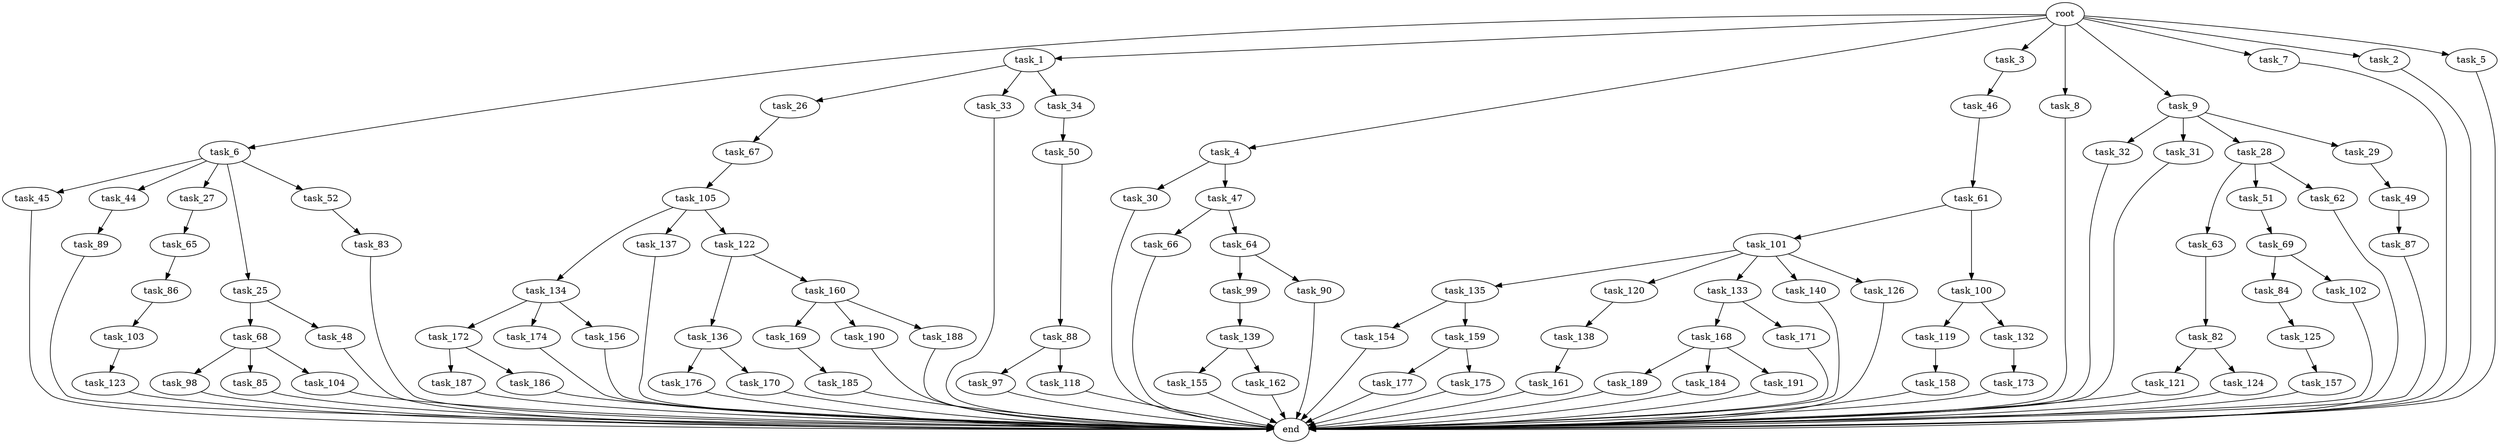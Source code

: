 digraph G {
  task_134 [size="309237645.312000"];
  task_6 [size="1.024000"];
  task_154 [size="77309411.328000"];
  task_169 [size="137438953.472000"];
  task_136 [size="549755813.888000"];
  task_45 [size="420906795.008000"];
  task_187 [size="137438953.472000"];
  task_123 [size="137438953.472000"];
  task_44 [size="420906795.008000"];
  task_66 [size="309237645.312000"];
  task_1 [size="1.024000"];
  task_82 [size="214748364.800000"];
  task_159 [size="77309411.328000"];
  task_68 [size="549755813.888000"];
  task_119 [size="34359738.368000"];
  task_190 [size="137438953.472000"];
  task_65 [size="858993459.200000"];
  task_83 [size="77309411.328000"];
  root [size="0.000000"];
  task_63 [size="34359738.368000"];
  task_176 [size="420906795.008000"];
  task_4 [size="1.024000"];
  task_3 [size="1.024000"];
  task_86 [size="549755813.888000"];
  task_135 [size="695784701.952000"];
  task_189 [size="34359738.368000"];
  task_84 [size="214748364.800000"];
  task_101 [size="858993459.200000"];
  task_8 [size="1.024000"];
  task_120 [size="695784701.952000"];
  task_9 [size="1.024000"];
  task_184 [size="34359738.368000"];
  task_27 [size="420906795.008000"];
  task_177 [size="858993459.200000"];
  task_133 [size="695784701.952000"];
  task_98 [size="137438953.472000"];
  task_7 [size="1.024000"];
  task_97 [size="549755813.888000"];
  task_49 [size="420906795.008000"];
  task_161 [size="214748364.800000"];
  task_32 [size="34359738.368000"];
  task_172 [size="77309411.328000"];
  task_168 [size="77309411.328000"];
  task_88 [size="137438953.472000"];
  task_100 [size="858993459.200000"];
  task_188 [size="137438953.472000"];
  task_99 [size="549755813.888000"];
  task_25 [size="420906795.008000"];
  task_132 [size="34359738.368000"];
  task_155 [size="77309411.328000"];
  task_51 [size="34359738.368000"];
  task_31 [size="34359738.368000"];
  task_186 [size="137438953.472000"];
  task_28 [size="34359738.368000"];
  task_85 [size="137438953.472000"];
  task_137 [size="309237645.312000"];
  task_121 [size="695784701.952000"];
  task_175 [size="858993459.200000"];
  task_90 [size="549755813.888000"];
  task_162 [size="77309411.328000"];
  task_26 [size="695784701.952000"];
  task_2 [size="1.024000"];
  task_105 [size="137438953.472000"];
  task_61 [size="858993459.200000"];
  task_118 [size="549755813.888000"];
  task_52 [size="420906795.008000"];
  task_87 [size="309237645.312000"];
  task_50 [size="420906795.008000"];
  task_122 [size="309237645.312000"];
  task_104 [size="137438953.472000"];
  task_158 [size="214748364.800000"];
  task_160 [size="549755813.888000"];
  task_174 [size="77309411.328000"];
  task_103 [size="695784701.952000"];
  task_46 [size="549755813.888000"];
  task_30 [size="858993459.200000"];
  task_156 [size="77309411.328000"];
  task_67 [size="77309411.328000"];
  task_48 [size="549755813.888000"];
  task_173 [size="77309411.328000"];
  task_185 [size="420906795.008000"];
  task_140 [size="695784701.952000"];
  task_191 [size="34359738.368000"];
  task_62 [size="34359738.368000"];
  task_64 [size="309237645.312000"];
  task_29 [size="34359738.368000"];
  task_102 [size="214748364.800000"];
  task_139 [size="77309411.328000"];
  task_33 [size="695784701.952000"];
  task_47 [size="858993459.200000"];
  task_69 [size="34359738.368000"];
  task_126 [size="695784701.952000"];
  end [size="0.000000"];
  task_89 [size="137438953.472000"];
  task_5 [size="1.024000"];
  task_170 [size="420906795.008000"];
  task_34 [size="695784701.952000"];
  task_124 [size="695784701.952000"];
  task_125 [size="858993459.200000"];
  task_138 [size="549755813.888000"];
  task_171 [size="77309411.328000"];
  task_157 [size="695784701.952000"];

  task_134 -> task_156 [size="75497472.000000"];
  task_134 -> task_172 [size="75497472.000000"];
  task_134 -> task_174 [size="75497472.000000"];
  task_6 -> task_27 [size="411041792.000000"];
  task_6 -> task_25 [size="411041792.000000"];
  task_6 -> task_44 [size="411041792.000000"];
  task_6 -> task_52 [size="411041792.000000"];
  task_6 -> task_45 [size="411041792.000000"];
  task_154 -> end [size="1.000000"];
  task_169 -> task_185 [size="411041792.000000"];
  task_136 -> task_170 [size="411041792.000000"];
  task_136 -> task_176 [size="411041792.000000"];
  task_45 -> end [size="1.000000"];
  task_187 -> end [size="1.000000"];
  task_123 -> end [size="1.000000"];
  task_44 -> task_89 [size="134217728.000000"];
  task_66 -> end [size="1.000000"];
  task_1 -> task_34 [size="679477248.000000"];
  task_1 -> task_26 [size="679477248.000000"];
  task_1 -> task_33 [size="679477248.000000"];
  task_82 -> task_121 [size="679477248.000000"];
  task_82 -> task_124 [size="679477248.000000"];
  task_159 -> task_177 [size="838860800.000000"];
  task_159 -> task_175 [size="838860800.000000"];
  task_68 -> task_98 [size="134217728.000000"];
  task_68 -> task_85 [size="134217728.000000"];
  task_68 -> task_104 [size="134217728.000000"];
  task_119 -> task_158 [size="209715200.000000"];
  task_190 -> end [size="1.000000"];
  task_65 -> task_86 [size="536870912.000000"];
  task_83 -> end [size="1.000000"];
  root -> task_2 [size="1.000000"];
  root -> task_6 [size="1.000000"];
  root -> task_7 [size="1.000000"];
  root -> task_4 [size="1.000000"];
  root -> task_3 [size="1.000000"];
  root -> task_5 [size="1.000000"];
  root -> task_1 [size="1.000000"];
  root -> task_8 [size="1.000000"];
  root -> task_9 [size="1.000000"];
  task_63 -> task_82 [size="209715200.000000"];
  task_176 -> end [size="1.000000"];
  task_4 -> task_30 [size="838860800.000000"];
  task_4 -> task_47 [size="838860800.000000"];
  task_3 -> task_46 [size="536870912.000000"];
  task_86 -> task_103 [size="679477248.000000"];
  task_135 -> task_154 [size="75497472.000000"];
  task_135 -> task_159 [size="75497472.000000"];
  task_189 -> end [size="1.000000"];
  task_84 -> task_125 [size="838860800.000000"];
  task_101 -> task_140 [size="679477248.000000"];
  task_101 -> task_120 [size="679477248.000000"];
  task_101 -> task_133 [size="679477248.000000"];
  task_101 -> task_135 [size="679477248.000000"];
  task_101 -> task_126 [size="679477248.000000"];
  task_8 -> end [size="1.000000"];
  task_120 -> task_138 [size="536870912.000000"];
  task_9 -> task_29 [size="33554432.000000"];
  task_9 -> task_31 [size="33554432.000000"];
  task_9 -> task_32 [size="33554432.000000"];
  task_9 -> task_28 [size="33554432.000000"];
  task_184 -> end [size="1.000000"];
  task_27 -> task_65 [size="838860800.000000"];
  task_177 -> end [size="1.000000"];
  task_133 -> task_168 [size="75497472.000000"];
  task_133 -> task_171 [size="75497472.000000"];
  task_98 -> end [size="1.000000"];
  task_7 -> end [size="1.000000"];
  task_97 -> end [size="1.000000"];
  task_49 -> task_87 [size="301989888.000000"];
  task_161 -> end [size="1.000000"];
  task_32 -> end [size="1.000000"];
  task_172 -> task_187 [size="134217728.000000"];
  task_172 -> task_186 [size="134217728.000000"];
  task_168 -> task_184 [size="33554432.000000"];
  task_168 -> task_191 [size="33554432.000000"];
  task_168 -> task_189 [size="33554432.000000"];
  task_88 -> task_97 [size="536870912.000000"];
  task_88 -> task_118 [size="536870912.000000"];
  task_100 -> task_132 [size="33554432.000000"];
  task_100 -> task_119 [size="33554432.000000"];
  task_188 -> end [size="1.000000"];
  task_99 -> task_139 [size="75497472.000000"];
  task_25 -> task_48 [size="536870912.000000"];
  task_25 -> task_68 [size="536870912.000000"];
  task_132 -> task_173 [size="75497472.000000"];
  task_155 -> end [size="1.000000"];
  task_51 -> task_69 [size="33554432.000000"];
  task_31 -> end [size="1.000000"];
  task_186 -> end [size="1.000000"];
  task_28 -> task_62 [size="33554432.000000"];
  task_28 -> task_63 [size="33554432.000000"];
  task_28 -> task_51 [size="33554432.000000"];
  task_85 -> end [size="1.000000"];
  task_137 -> end [size="1.000000"];
  task_121 -> end [size="1.000000"];
  task_175 -> end [size="1.000000"];
  task_90 -> end [size="1.000000"];
  task_162 -> end [size="1.000000"];
  task_26 -> task_67 [size="75497472.000000"];
  task_2 -> end [size="1.000000"];
  task_105 -> task_134 [size="301989888.000000"];
  task_105 -> task_122 [size="301989888.000000"];
  task_105 -> task_137 [size="301989888.000000"];
  task_61 -> task_100 [size="838860800.000000"];
  task_61 -> task_101 [size="838860800.000000"];
  task_118 -> end [size="1.000000"];
  task_52 -> task_83 [size="75497472.000000"];
  task_87 -> end [size="1.000000"];
  task_50 -> task_88 [size="134217728.000000"];
  task_122 -> task_136 [size="536870912.000000"];
  task_122 -> task_160 [size="536870912.000000"];
  task_104 -> end [size="1.000000"];
  task_158 -> end [size="1.000000"];
  task_160 -> task_190 [size="134217728.000000"];
  task_160 -> task_169 [size="134217728.000000"];
  task_160 -> task_188 [size="134217728.000000"];
  task_174 -> end [size="1.000000"];
  task_103 -> task_123 [size="134217728.000000"];
  task_46 -> task_61 [size="838860800.000000"];
  task_30 -> end [size="1.000000"];
  task_156 -> end [size="1.000000"];
  task_67 -> task_105 [size="134217728.000000"];
  task_48 -> end [size="1.000000"];
  task_173 -> end [size="1.000000"];
  task_185 -> end [size="1.000000"];
  task_140 -> end [size="1.000000"];
  task_191 -> end [size="1.000000"];
  task_62 -> end [size="1.000000"];
  task_64 -> task_99 [size="536870912.000000"];
  task_64 -> task_90 [size="536870912.000000"];
  task_29 -> task_49 [size="411041792.000000"];
  task_102 -> end [size="1.000000"];
  task_139 -> task_162 [size="75497472.000000"];
  task_139 -> task_155 [size="75497472.000000"];
  task_33 -> end [size="1.000000"];
  task_47 -> task_66 [size="301989888.000000"];
  task_47 -> task_64 [size="301989888.000000"];
  task_69 -> task_84 [size="209715200.000000"];
  task_69 -> task_102 [size="209715200.000000"];
  task_126 -> end [size="1.000000"];
  task_89 -> end [size="1.000000"];
  task_5 -> end [size="1.000000"];
  task_170 -> end [size="1.000000"];
  task_34 -> task_50 [size="411041792.000000"];
  task_124 -> end [size="1.000000"];
  task_125 -> task_157 [size="679477248.000000"];
  task_138 -> task_161 [size="209715200.000000"];
  task_171 -> end [size="1.000000"];
  task_157 -> end [size="1.000000"];
}
